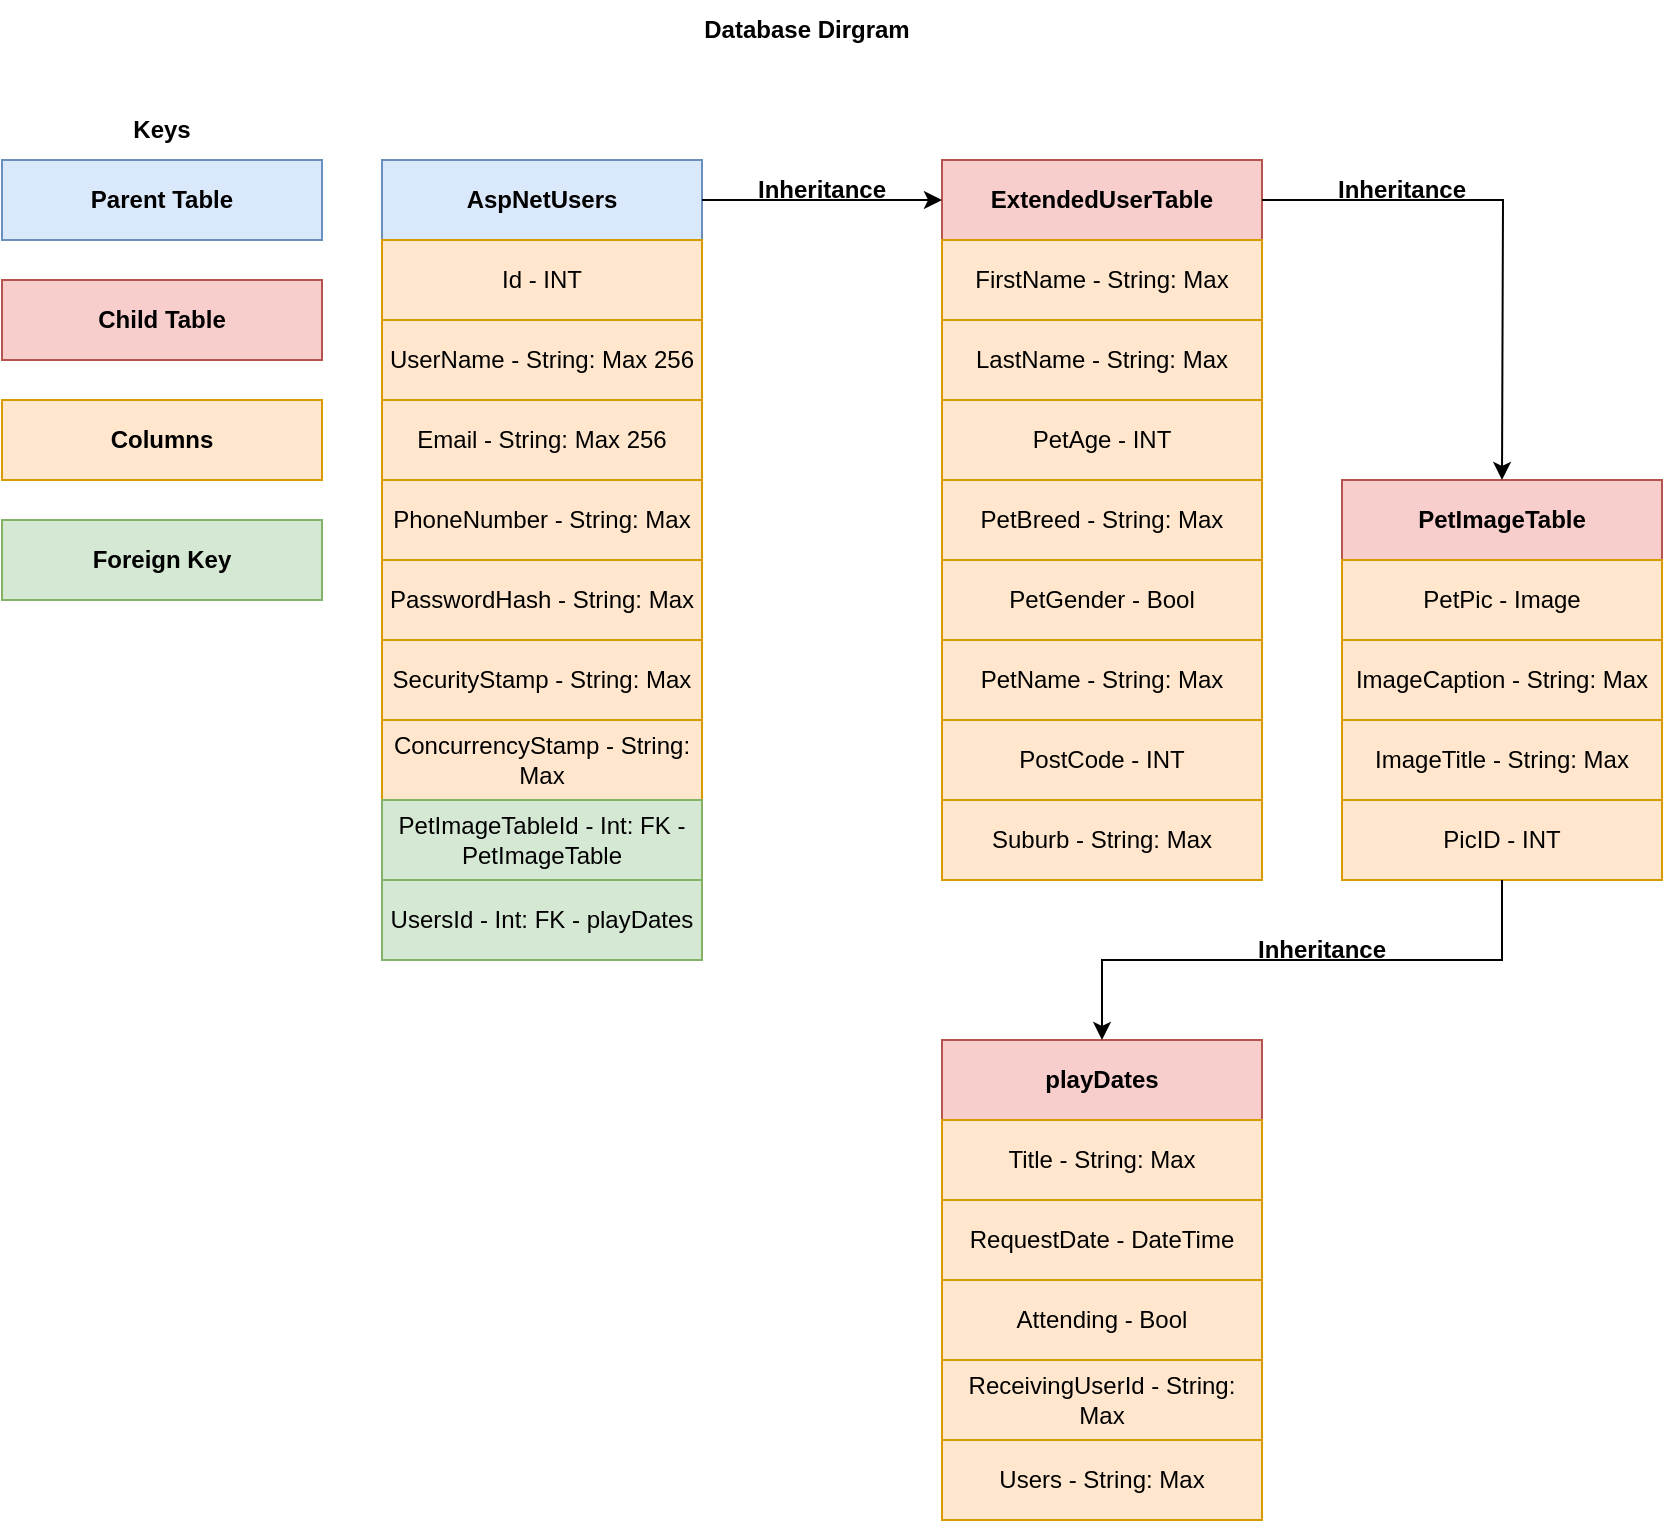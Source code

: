 <mxfile version="20.8.22" type="device"><diagram id="AEyZP2rLH2su6aF_JHS0" name="Page-1"><mxGraphModel dx="1434" dy="788" grid="1" gridSize="10" guides="1" tooltips="1" connect="1" arrows="1" fold="1" page="1" pageScale="1" pageWidth="850" pageHeight="1100" math="0" shadow="0"><root><mxCell id="0"/><mxCell id="1" parent="0"/><mxCell id="RBQKC1Y2hVBR7Dwr3jV5-11" value="" style="swimlane;startSize=0;" parent="1" vertex="1"><mxGeometry x="200" y="120" width="160" height="320" as="geometry"/></mxCell><mxCell id="RBQKC1Y2hVBR7Dwr3jV5-13" value="&lt;b&gt;AspNetUsers&lt;/b&gt;" style="rounded=0;whiteSpace=wrap;html=1;fillColor=#dae8fc;strokeColor=#6c8ebf;" parent="RBQKC1Y2hVBR7Dwr3jV5-11" vertex="1"><mxGeometry width="160" height="40" as="geometry"/></mxCell><mxCell id="RBQKC1Y2hVBR7Dwr3jV5-15" value="Id - INT" style="rounded=0;whiteSpace=wrap;html=1;fillColor=#ffe6cc;strokeColor=#d79b00;" parent="RBQKC1Y2hVBR7Dwr3jV5-11" vertex="1"><mxGeometry y="40" width="160" height="40" as="geometry"/></mxCell><mxCell id="RBQKC1Y2hVBR7Dwr3jV5-16" value="UserName - String: Max 256" style="rounded=0;whiteSpace=wrap;html=1;fillColor=#ffe6cc;strokeColor=#d79b00;" parent="RBQKC1Y2hVBR7Dwr3jV5-11" vertex="1"><mxGeometry y="80" width="160" height="40" as="geometry"/></mxCell><mxCell id="RBQKC1Y2hVBR7Dwr3jV5-17" value="Email - String: Max 256" style="rounded=0;whiteSpace=wrap;html=1;fillColor=#ffe6cc;strokeColor=#d79b00;" parent="RBQKC1Y2hVBR7Dwr3jV5-11" vertex="1"><mxGeometry y="120" width="160" height="40" as="geometry"/></mxCell><mxCell id="RBQKC1Y2hVBR7Dwr3jV5-18" value="PhoneNumber - String: Max" style="rounded=0;whiteSpace=wrap;html=1;fillColor=#ffe6cc;strokeColor=#d79b00;" parent="RBQKC1Y2hVBR7Dwr3jV5-11" vertex="1"><mxGeometry y="160" width="160" height="40" as="geometry"/></mxCell><mxCell id="RBQKC1Y2hVBR7Dwr3jV5-19" value="PasswordHash - String: Max" style="rounded=0;whiteSpace=wrap;html=1;fillColor=#ffe6cc;strokeColor=#d79b00;" parent="RBQKC1Y2hVBR7Dwr3jV5-11" vertex="1"><mxGeometry y="200" width="160" height="40" as="geometry"/></mxCell><mxCell id="RBQKC1Y2hVBR7Dwr3jV5-20" value="SecurityStamp - String: Max" style="rounded=0;whiteSpace=wrap;html=1;fillColor=#ffe6cc;strokeColor=#d79b00;" parent="RBQKC1Y2hVBR7Dwr3jV5-11" vertex="1"><mxGeometry y="240" width="160" height="40" as="geometry"/></mxCell><mxCell id="RBQKC1Y2hVBR7Dwr3jV5-21" value="ConcurrencyStamp - String: Max" style="rounded=0;whiteSpace=wrap;html=1;fillColor=#ffe6cc;strokeColor=#d79b00;" parent="RBQKC1Y2hVBR7Dwr3jV5-11" vertex="1"><mxGeometry y="280" width="160" height="40" as="geometry"/></mxCell><mxCell id="RBQKC1Y2hVBR7Dwr3jV5-22" value="" style="swimlane;startSize=0;" parent="1" vertex="1"><mxGeometry x="480" y="120" width="160" height="360" as="geometry"/></mxCell><mxCell id="RBQKC1Y2hVBR7Dwr3jV5-23" value="&lt;b&gt;ExtendedUserTable&lt;/b&gt;" style="rounded=0;whiteSpace=wrap;html=1;fillColor=#f8cecc;strokeColor=#b85450;" parent="RBQKC1Y2hVBR7Dwr3jV5-22" vertex="1"><mxGeometry width="160" height="40" as="geometry"/></mxCell><mxCell id="RBQKC1Y2hVBR7Dwr3jV5-24" value="FirstName - String: Max" style="rounded=0;whiteSpace=wrap;html=1;fillColor=#ffe6cc;strokeColor=#d79b00;" parent="RBQKC1Y2hVBR7Dwr3jV5-22" vertex="1"><mxGeometry y="40" width="160" height="40" as="geometry"/></mxCell><mxCell id="RBQKC1Y2hVBR7Dwr3jV5-25" value="LastName - String: Max" style="rounded=0;whiteSpace=wrap;html=1;fillColor=#ffe6cc;strokeColor=#d79b00;" parent="RBQKC1Y2hVBR7Dwr3jV5-22" vertex="1"><mxGeometry y="80" width="160" height="40" as="geometry"/></mxCell><mxCell id="RBQKC1Y2hVBR7Dwr3jV5-26" value="PetAge - INT" style="rounded=0;whiteSpace=wrap;html=1;fillColor=#ffe6cc;strokeColor=#d79b00;" parent="RBQKC1Y2hVBR7Dwr3jV5-22" vertex="1"><mxGeometry y="120" width="160" height="40" as="geometry"/></mxCell><mxCell id="RBQKC1Y2hVBR7Dwr3jV5-27" value="PetBreed - String: Max" style="rounded=0;whiteSpace=wrap;html=1;fillColor=#ffe6cc;strokeColor=#d79b00;" parent="RBQKC1Y2hVBR7Dwr3jV5-22" vertex="1"><mxGeometry y="160" width="160" height="40" as="geometry"/></mxCell><mxCell id="RBQKC1Y2hVBR7Dwr3jV5-28" value="PetGender - Bool" style="rounded=0;whiteSpace=wrap;html=1;fillColor=#ffe6cc;strokeColor=#d79b00;" parent="RBQKC1Y2hVBR7Dwr3jV5-22" vertex="1"><mxGeometry y="200" width="160" height="40" as="geometry"/></mxCell><mxCell id="RBQKC1Y2hVBR7Dwr3jV5-29" value="PetName - String: Max" style="rounded=0;whiteSpace=wrap;html=1;fillColor=#ffe6cc;strokeColor=#d79b00;" parent="RBQKC1Y2hVBR7Dwr3jV5-22" vertex="1"><mxGeometry y="240" width="160" height="40" as="geometry"/></mxCell><mxCell id="RBQKC1Y2hVBR7Dwr3jV5-30" value="PostCode - INT" style="rounded=0;whiteSpace=wrap;html=1;fillColor=#ffe6cc;strokeColor=#d79b00;" parent="RBQKC1Y2hVBR7Dwr3jV5-22" vertex="1"><mxGeometry y="280" width="160" height="40" as="geometry"/></mxCell><mxCell id="RBQKC1Y2hVBR7Dwr3jV5-31" value="Suburb - String: Max" style="rounded=0;whiteSpace=wrap;html=1;fillColor=#ffe6cc;strokeColor=#d79b00;" parent="RBQKC1Y2hVBR7Dwr3jV5-22" vertex="1"><mxGeometry y="320" width="160" height="40" as="geometry"/></mxCell><mxCell id="RBQKC1Y2hVBR7Dwr3jV5-33" value="&lt;b&gt;Parent Table&lt;/b&gt;" style="rounded=0;whiteSpace=wrap;html=1;fillColor=#dae8fc;strokeColor=#6c8ebf;" parent="1" vertex="1"><mxGeometry x="10" y="120" width="160" height="40" as="geometry"/></mxCell><mxCell id="RBQKC1Y2hVBR7Dwr3jV5-34" value="&lt;b&gt;Columns&lt;/b&gt;" style="rounded=0;whiteSpace=wrap;html=1;fillColor=#ffe6cc;strokeColor=#d79b00;" parent="1" vertex="1"><mxGeometry x="10" y="240" width="160" height="40" as="geometry"/></mxCell><mxCell id="RBQKC1Y2hVBR7Dwr3jV5-36" value="" style="edgeStyle=orthogonalEdgeStyle;rounded=0;orthogonalLoop=1;jettySize=auto;html=1;entryX=0;entryY=0.5;entryDx=0;entryDy=0;" parent="1" source="RBQKC1Y2hVBR7Dwr3jV5-13" target="RBQKC1Y2hVBR7Dwr3jV5-23" edge="1"><mxGeometry relative="1" as="geometry"><mxPoint x="360" y="140" as="targetPoint"/></mxGeometry></mxCell><mxCell id="RBQKC1Y2hVBR7Dwr3jV5-37" value="&lt;b&gt;Inheritance&lt;/b&gt;" style="text;html=1;strokeColor=none;fillColor=none;align=center;verticalAlign=middle;whiteSpace=wrap;rounded=0;" parent="1" vertex="1"><mxGeometry x="390" y="120" width="60" height="30" as="geometry"/></mxCell><mxCell id="R1Dw4i5f9V6t6Wiz5Ny1-1" value="&lt;b&gt;Child Table&lt;/b&gt;" style="rounded=0;whiteSpace=wrap;html=1;fillColor=#f8cecc;strokeColor=#b85450;" parent="1" vertex="1"><mxGeometry x="10" y="180" width="160" height="40" as="geometry"/></mxCell><mxCell id="R1Dw4i5f9V6t6Wiz5Ny1-2" value="&lt;b&gt;Keys&lt;/b&gt;" style="text;html=1;strokeColor=none;fillColor=none;align=center;verticalAlign=middle;whiteSpace=wrap;rounded=0;" parent="1" vertex="1"><mxGeometry x="60" y="90" width="60" height="30" as="geometry"/></mxCell><mxCell id="R1Dw4i5f9V6t6Wiz5Ny1-3" value="" style="swimlane;startSize=0;" parent="1" vertex="1"><mxGeometry x="680" y="280" width="160" height="200" as="geometry"/></mxCell><mxCell id="R1Dw4i5f9V6t6Wiz5Ny1-4" value="&lt;b&gt;PetImageTable&lt;/b&gt;" style="rounded=0;whiteSpace=wrap;html=1;fillColor=#f8cecc;strokeColor=#b85450;" parent="R1Dw4i5f9V6t6Wiz5Ny1-3" vertex="1"><mxGeometry width="160" height="40" as="geometry"/></mxCell><mxCell id="R1Dw4i5f9V6t6Wiz5Ny1-5" value="PetPic - Image" style="rounded=0;whiteSpace=wrap;html=1;fillColor=#ffe6cc;strokeColor=#d79b00;" parent="R1Dw4i5f9V6t6Wiz5Ny1-3" vertex="1"><mxGeometry y="40" width="160" height="40" as="geometry"/></mxCell><mxCell id="R1Dw4i5f9V6t6Wiz5Ny1-6" value="ImageCaption - String: Max" style="rounded=0;whiteSpace=wrap;html=1;fillColor=#ffe6cc;strokeColor=#d79b00;" parent="R1Dw4i5f9V6t6Wiz5Ny1-3" vertex="1"><mxGeometry y="80" width="160" height="40" as="geometry"/></mxCell><mxCell id="R1Dw4i5f9V6t6Wiz5Ny1-7" value="ImageTitle - String: Max" style="rounded=0;whiteSpace=wrap;html=1;fillColor=#ffe6cc;strokeColor=#d79b00;" parent="R1Dw4i5f9V6t6Wiz5Ny1-3" vertex="1"><mxGeometry y="120" width="160" height="40" as="geometry"/></mxCell><mxCell id="R1Dw4i5f9V6t6Wiz5Ny1-8" value="PicID - INT" style="rounded=0;whiteSpace=wrap;html=1;fillColor=#ffe6cc;strokeColor=#d79b00;" parent="R1Dw4i5f9V6t6Wiz5Ny1-3" vertex="1"><mxGeometry y="160" width="160" height="40" as="geometry"/></mxCell><mxCell id="R1Dw4i5f9V6t6Wiz5Ny1-11" value="&lt;b&gt;Inheritance&lt;/b&gt;" style="text;html=1;strokeColor=none;fillColor=none;align=center;verticalAlign=middle;whiteSpace=wrap;rounded=0;" parent="1" vertex="1"><mxGeometry x="680" y="120" width="60" height="30" as="geometry"/></mxCell><mxCell id="R1Dw4i5f9V6t6Wiz5Ny1-13" value="" style="edgeStyle=orthogonalEdgeStyle;rounded=0;orthogonalLoop=1;jettySize=auto;html=1;" parent="1" source="RBQKC1Y2hVBR7Dwr3jV5-23" edge="1"><mxGeometry relative="1" as="geometry"><mxPoint x="760" y="280" as="targetPoint"/></mxGeometry></mxCell><mxCell id="R1Dw4i5f9V6t6Wiz5Ny1-14" value="&lt;b&gt;Database Dirgram&amp;nbsp; &amp;nbsp;&lt;/b&gt;" style="text;html=1;strokeColor=none;fillColor=none;align=center;verticalAlign=middle;whiteSpace=wrap;rounded=0;" parent="1" vertex="1"><mxGeometry x="340" y="40" width="155" height="30" as="geometry"/></mxCell><mxCell id="O_h_-D7rYnpuJ81vGOES-1" value="" style="swimlane;startSize=0;" vertex="1" parent="1"><mxGeometry x="480" y="560" width="160" height="200" as="geometry"/></mxCell><mxCell id="O_h_-D7rYnpuJ81vGOES-2" value="&lt;b&gt;playDates&lt;/b&gt;" style="rounded=0;whiteSpace=wrap;html=1;fillColor=#f8cecc;strokeColor=#b85450;" vertex="1" parent="O_h_-D7rYnpuJ81vGOES-1"><mxGeometry width="160" height="40" as="geometry"/></mxCell><mxCell id="O_h_-D7rYnpuJ81vGOES-3" value="Title - String: Max" style="rounded=0;whiteSpace=wrap;html=1;fillColor=#ffe6cc;strokeColor=#d79b00;" vertex="1" parent="O_h_-D7rYnpuJ81vGOES-1"><mxGeometry y="40" width="160" height="40" as="geometry"/></mxCell><mxCell id="O_h_-D7rYnpuJ81vGOES-4" value="RequestDate - DateTime" style="rounded=0;whiteSpace=wrap;html=1;fillColor=#ffe6cc;strokeColor=#d79b00;" vertex="1" parent="O_h_-D7rYnpuJ81vGOES-1"><mxGeometry y="80" width="160" height="40" as="geometry"/></mxCell><mxCell id="O_h_-D7rYnpuJ81vGOES-5" value="Attending - Bool" style="rounded=0;whiteSpace=wrap;html=1;fillColor=#ffe6cc;strokeColor=#d79b00;" vertex="1" parent="O_h_-D7rYnpuJ81vGOES-1"><mxGeometry y="120" width="160" height="40" as="geometry"/></mxCell><mxCell id="O_h_-D7rYnpuJ81vGOES-6" value="ReceivingUserId - String: Max" style="rounded=0;whiteSpace=wrap;html=1;fillColor=#ffe6cc;strokeColor=#d79b00;" vertex="1" parent="O_h_-D7rYnpuJ81vGOES-1"><mxGeometry y="160" width="160" height="40" as="geometry"/></mxCell><mxCell id="O_h_-D7rYnpuJ81vGOES-7" value="" style="edgeStyle=orthogonalEdgeStyle;rounded=0;orthogonalLoop=1;jettySize=auto;html=1;exitX=0.5;exitY=1;exitDx=0;exitDy=0;entryX=0.5;entryY=0;entryDx=0;entryDy=0;" edge="1" parent="1" source="R1Dw4i5f9V6t6Wiz5Ny1-3" target="O_h_-D7rYnpuJ81vGOES-2"><mxGeometry relative="1" as="geometry"><mxPoint x="770" y="680" as="targetPoint"/><mxPoint x="650" y="540" as="sourcePoint"/></mxGeometry></mxCell><mxCell id="O_h_-D7rYnpuJ81vGOES-8" value="&lt;b&gt;Inheritance&lt;/b&gt;" style="text;html=1;strokeColor=none;fillColor=none;align=center;verticalAlign=middle;whiteSpace=wrap;rounded=0;" vertex="1" parent="1"><mxGeometry x="640" y="500" width="60" height="30" as="geometry"/></mxCell><mxCell id="O_h_-D7rYnpuJ81vGOES-9" value="Users - String: Max" style="rounded=0;whiteSpace=wrap;html=1;fillColor=#ffe6cc;strokeColor=#d79b00;" vertex="1" parent="1"><mxGeometry x="480" y="760" width="160" height="40" as="geometry"/></mxCell><mxCell id="O_h_-D7rYnpuJ81vGOES-10" value="PetImageTableId - Int: FK - PetImageTable" style="rounded=0;whiteSpace=wrap;html=1;fillColor=#d5e8d4;strokeColor=#82b366;" vertex="1" parent="1"><mxGeometry x="200" y="440" width="160" height="40" as="geometry"/></mxCell><mxCell id="O_h_-D7rYnpuJ81vGOES-11" value="UsersId - Int: FK - playDates" style="rounded=0;whiteSpace=wrap;html=1;fillColor=#d5e8d4;strokeColor=#82b366;" vertex="1" parent="1"><mxGeometry x="200" y="480" width="160" height="40" as="geometry"/></mxCell><mxCell id="O_h_-D7rYnpuJ81vGOES-12" value="&lt;b&gt;Foreign Key&lt;/b&gt;" style="rounded=0;whiteSpace=wrap;html=1;fillColor=#d5e8d4;strokeColor=#82b366;" vertex="1" parent="1"><mxGeometry x="10" y="300" width="160" height="40" as="geometry"/></mxCell></root></mxGraphModel></diagram></mxfile>